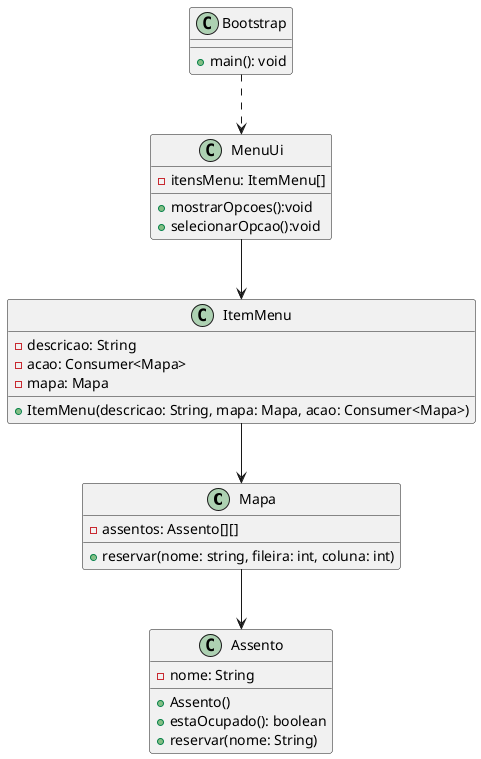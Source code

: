 @startuml cinema

class Mapa {
  - assentos: Assento[][]
  + reservar(nome: string, fileira: int, coluna: int)
}

class Assento {
  - nome: String
  + Assento()
  + estaOcupado(): boolean
  + reservar(nome: String)
}

class Bootstrap {
  + main(): void
}

' class ConversorDeColuna {
'   + converter(string: coluna): int
' }

class MenuUi {
  - itensMenu: ItemMenu[]
  + mostrarOpcoes():void 
  + selecionarOpcao():void
}

class ItemMenu {
  - descricao: String
  - acao: Consumer<Mapa>
  - mapa: Mapa

  + ItemMenu(descricao: String, mapa: Mapa, acao: Consumer<Mapa>)
}


Bootstrap ..> MenuUi
' Bootstrap ..> ConversorDeColuna
Mapa --> Assento
MenuUi --> ItemMenu
ItemMenu --> Mapa



@enduml